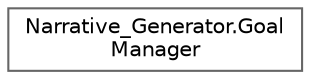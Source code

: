 digraph "Graphical Class Hierarchy"
{
 // LATEX_PDF_SIZE
  bgcolor="transparent";
  edge [fontname=Helvetica,fontsize=10,labelfontname=Helvetica,labelfontsize=10];
  node [fontname=Helvetica,fontsize=10,shape=box,height=0.2,width=0.4];
  rankdir="LR";
  Node0 [label="Narrative_Generator.Goal\lManager",height=0.2,width=0.4,color="grey40", fillcolor="white", style="filled",URL="$class_narrative___generator_1_1_goal_manager.html",tooltip="A class that manages the goals of agents."];
}
